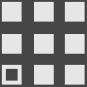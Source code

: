 <mxfile version="24.2.5" type="device">
  <diagram name="第 1 页" id="ewl9boTtj5eG1xmZE2dz">
    <mxGraphModel dx="98" dy="62" grid="1" gridSize="3.937" guides="1" tooltips="1" connect="1" arrows="1" fold="1" page="1" pageScale="1" pageWidth="48" pageHeight="48" background="#464647" math="0" shadow="0">
      <root>
        <mxCell id="0" />
        <mxCell id="1" parent="0" />
        <mxCell id="h4AXBYLEM3Z7pXykpD9Z-1" value="" style="rounded=0;whiteSpace=wrap;html=1;fillColor=none;strokeColor=#E6E6E6;strokeWidth=2;" parent="1" vertex="1">
          <mxGeometry x="3.94" y="35.43" width="7.87" height="7.88" as="geometry" />
        </mxCell>
        <mxCell id="h4AXBYLEM3Z7pXykpD9Z-3" value="" style="rounded=0;whiteSpace=wrap;html=1;fillColor=#E6E6E6;strokeColor=#E6E6E6;strokeWidth=2;" parent="1" vertex="1">
          <mxGeometry x="3.94" y="20" width="7.88" height="7.87" as="geometry" />
        </mxCell>
        <mxCell id="MbK76j3_le6CKdziCJWd-2" value="" style="rounded=0;whiteSpace=wrap;html=1;fillColor=#E6E6E6;strokeColor=#E6E6E6;strokeWidth=2;" vertex="1" parent="1">
          <mxGeometry x="19.997" y="19.997" width="7.88" height="7.87" as="geometry" />
        </mxCell>
        <mxCell id="MbK76j3_le6CKdziCJWd-3" value="" style="rounded=0;whiteSpace=wrap;html=1;fillColor=#E6E6E6;strokeColor=#E6E6E6;strokeWidth=2;" vertex="1" parent="1">
          <mxGeometry x="35.434" y="20.004" width="7.88" height="7.87" as="geometry" />
        </mxCell>
        <mxCell id="MbK76j3_le6CKdziCJWd-4" value="" style="rounded=0;whiteSpace=wrap;html=1;fillColor=#E6E6E6;strokeColor=#E6E6E6;strokeWidth=2;" vertex="1" parent="1">
          <mxGeometry x="20.004" y="35.444" width="7.88" height="7.87" as="geometry" />
        </mxCell>
        <mxCell id="MbK76j3_le6CKdziCJWd-5" value="" style="rounded=0;whiteSpace=wrap;html=1;fillColor=#E6E6E6;strokeColor=#E6E6E6;strokeWidth=2;" vertex="1" parent="1">
          <mxGeometry x="3.927" y="3.937" width="7.88" height="7.87" as="geometry" />
        </mxCell>
        <mxCell id="MbK76j3_le6CKdziCJWd-6" value="" style="rounded=0;whiteSpace=wrap;html=1;fillColor=#E6E6E6;strokeColor=#E6E6E6;strokeWidth=2;" vertex="1" parent="1">
          <mxGeometry x="19.994" y="3.934" width="7.88" height="7.87" as="geometry" />
        </mxCell>
        <mxCell id="MbK76j3_le6CKdziCJWd-7" value="" style="rounded=0;whiteSpace=wrap;html=1;fillColor=#E6E6E6;strokeColor=#E6E6E6;strokeWidth=2;" vertex="1" parent="1">
          <mxGeometry x="35.431" y="3.941" width="7.88" height="7.87" as="geometry" />
        </mxCell>
        <mxCell id="MbK76j3_le6CKdziCJWd-8" value="" style="rounded=0;whiteSpace=wrap;html=1;fillColor=#E6E6E6;strokeColor=#E6E6E6;strokeWidth=2;" vertex="1" parent="1">
          <mxGeometry x="35.431" y="35.431" width="7.88" height="7.87" as="geometry" />
        </mxCell>
      </root>
    </mxGraphModel>
  </diagram>
</mxfile>
